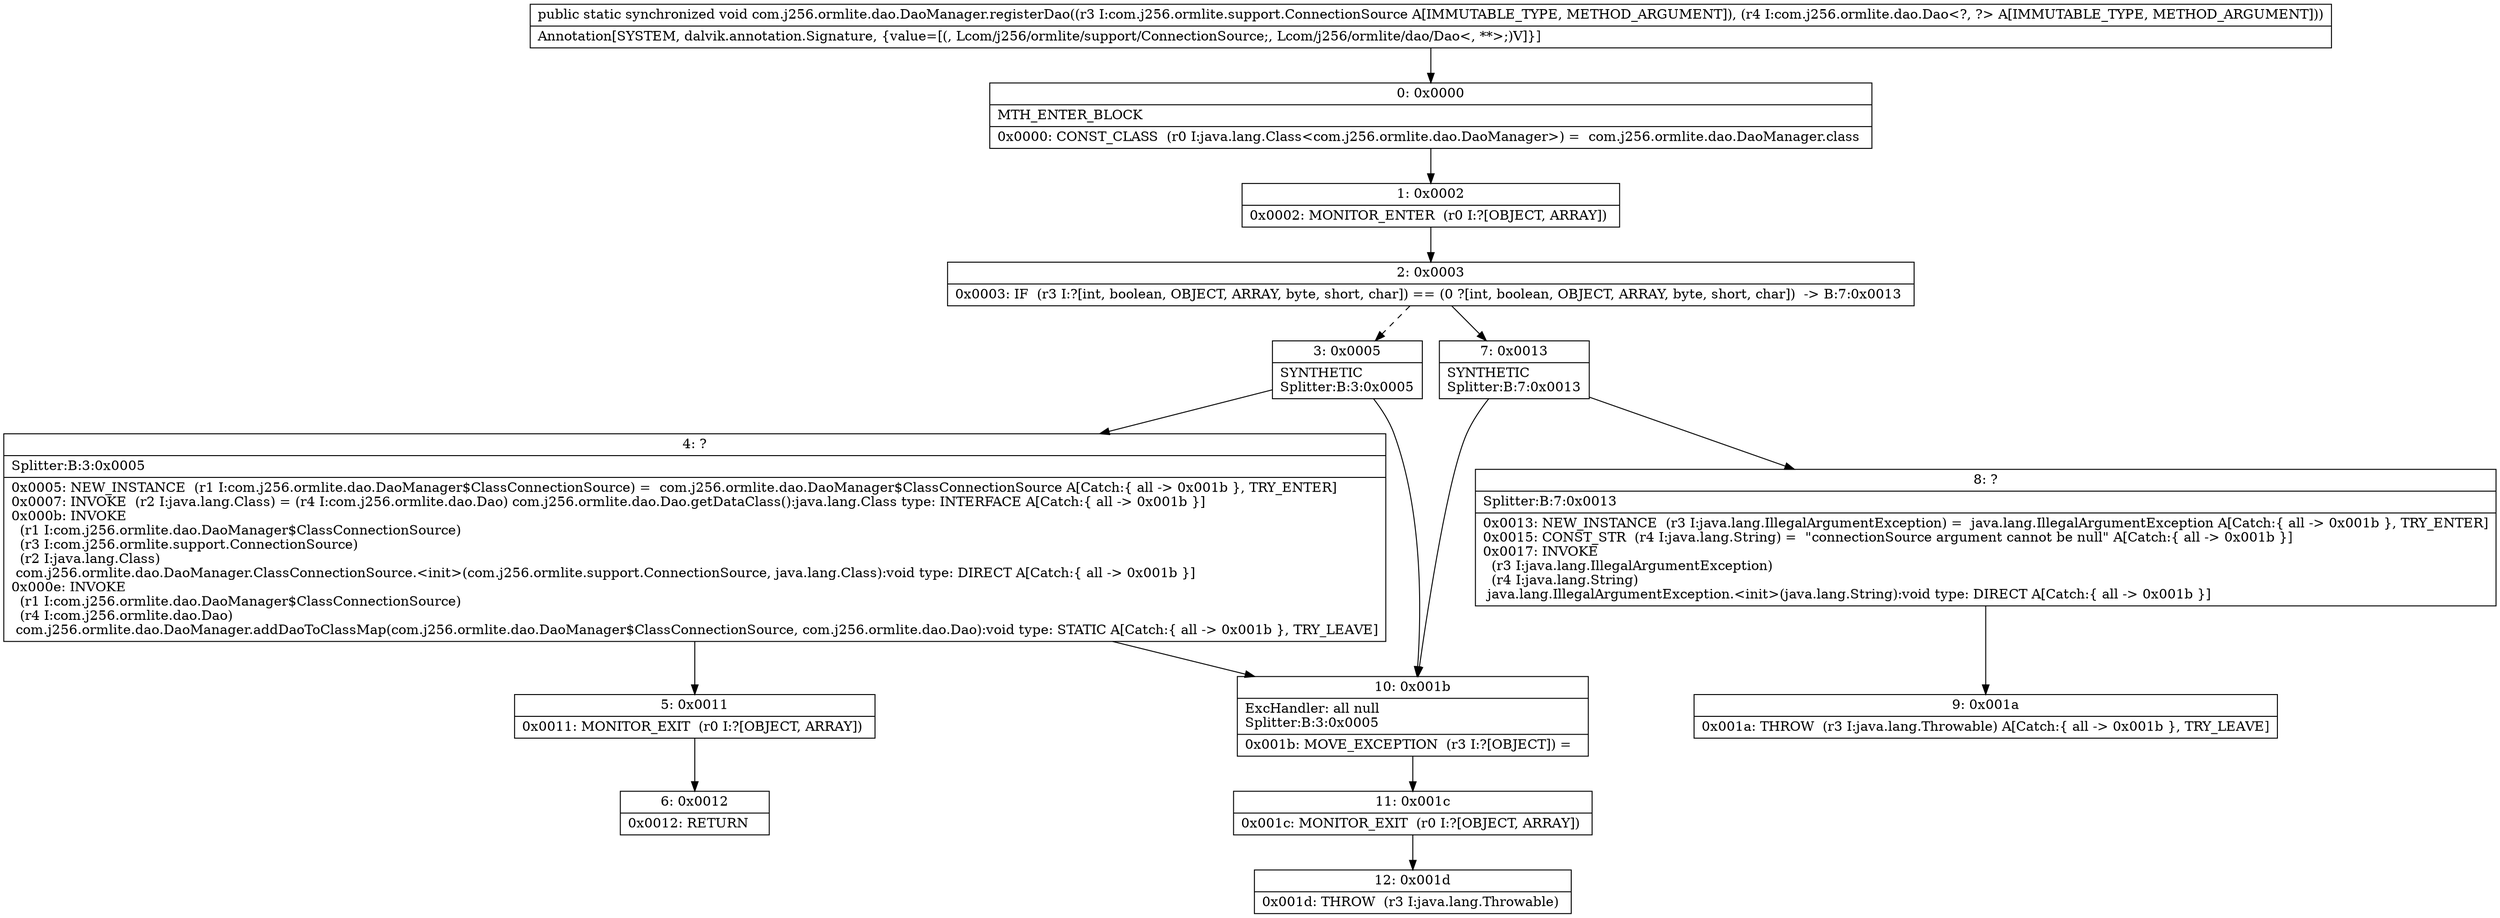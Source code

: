 digraph "CFG forcom.j256.ormlite.dao.DaoManager.registerDao(Lcom\/j256\/ormlite\/support\/ConnectionSource;Lcom\/j256\/ormlite\/dao\/Dao;)V" {
Node_0 [shape=record,label="{0\:\ 0x0000|MTH_ENTER_BLOCK\l|0x0000: CONST_CLASS  (r0 I:java.lang.Class\<com.j256.ormlite.dao.DaoManager\>) =  com.j256.ormlite.dao.DaoManager.class \l}"];
Node_1 [shape=record,label="{1\:\ 0x0002|0x0002: MONITOR_ENTER  (r0 I:?[OBJECT, ARRAY]) \l}"];
Node_2 [shape=record,label="{2\:\ 0x0003|0x0003: IF  (r3 I:?[int, boolean, OBJECT, ARRAY, byte, short, char]) == (0 ?[int, boolean, OBJECT, ARRAY, byte, short, char])  \-\> B:7:0x0013 \l}"];
Node_3 [shape=record,label="{3\:\ 0x0005|SYNTHETIC\lSplitter:B:3:0x0005\l}"];
Node_4 [shape=record,label="{4\:\ ?|Splitter:B:3:0x0005\l|0x0005: NEW_INSTANCE  (r1 I:com.j256.ormlite.dao.DaoManager$ClassConnectionSource) =  com.j256.ormlite.dao.DaoManager$ClassConnectionSource A[Catch:\{ all \-\> 0x001b \}, TRY_ENTER]\l0x0007: INVOKE  (r2 I:java.lang.Class) = (r4 I:com.j256.ormlite.dao.Dao) com.j256.ormlite.dao.Dao.getDataClass():java.lang.Class type: INTERFACE A[Catch:\{ all \-\> 0x001b \}]\l0x000b: INVOKE  \l  (r1 I:com.j256.ormlite.dao.DaoManager$ClassConnectionSource)\l  (r3 I:com.j256.ormlite.support.ConnectionSource)\l  (r2 I:java.lang.Class)\l com.j256.ormlite.dao.DaoManager.ClassConnectionSource.\<init\>(com.j256.ormlite.support.ConnectionSource, java.lang.Class):void type: DIRECT A[Catch:\{ all \-\> 0x001b \}]\l0x000e: INVOKE  \l  (r1 I:com.j256.ormlite.dao.DaoManager$ClassConnectionSource)\l  (r4 I:com.j256.ormlite.dao.Dao)\l com.j256.ormlite.dao.DaoManager.addDaoToClassMap(com.j256.ormlite.dao.DaoManager$ClassConnectionSource, com.j256.ormlite.dao.Dao):void type: STATIC A[Catch:\{ all \-\> 0x001b \}, TRY_LEAVE]\l}"];
Node_5 [shape=record,label="{5\:\ 0x0011|0x0011: MONITOR_EXIT  (r0 I:?[OBJECT, ARRAY]) \l}"];
Node_6 [shape=record,label="{6\:\ 0x0012|0x0012: RETURN   \l}"];
Node_7 [shape=record,label="{7\:\ 0x0013|SYNTHETIC\lSplitter:B:7:0x0013\l}"];
Node_8 [shape=record,label="{8\:\ ?|Splitter:B:7:0x0013\l|0x0013: NEW_INSTANCE  (r3 I:java.lang.IllegalArgumentException) =  java.lang.IllegalArgumentException A[Catch:\{ all \-\> 0x001b \}, TRY_ENTER]\l0x0015: CONST_STR  (r4 I:java.lang.String) =  \"connectionSource argument cannot be null\" A[Catch:\{ all \-\> 0x001b \}]\l0x0017: INVOKE  \l  (r3 I:java.lang.IllegalArgumentException)\l  (r4 I:java.lang.String)\l java.lang.IllegalArgumentException.\<init\>(java.lang.String):void type: DIRECT A[Catch:\{ all \-\> 0x001b \}]\l}"];
Node_9 [shape=record,label="{9\:\ 0x001a|0x001a: THROW  (r3 I:java.lang.Throwable) A[Catch:\{ all \-\> 0x001b \}, TRY_LEAVE]\l}"];
Node_10 [shape=record,label="{10\:\ 0x001b|ExcHandler: all null\lSplitter:B:3:0x0005\l|0x001b: MOVE_EXCEPTION  (r3 I:?[OBJECT]) =  \l}"];
Node_11 [shape=record,label="{11\:\ 0x001c|0x001c: MONITOR_EXIT  (r0 I:?[OBJECT, ARRAY]) \l}"];
Node_12 [shape=record,label="{12\:\ 0x001d|0x001d: THROW  (r3 I:java.lang.Throwable) \l}"];
MethodNode[shape=record,label="{public static synchronized void com.j256.ormlite.dao.DaoManager.registerDao((r3 I:com.j256.ormlite.support.ConnectionSource A[IMMUTABLE_TYPE, METHOD_ARGUMENT]), (r4 I:com.j256.ormlite.dao.Dao\<?, ?\> A[IMMUTABLE_TYPE, METHOD_ARGUMENT]))  | Annotation[SYSTEM, dalvik.annotation.Signature, \{value=[(, Lcom\/j256\/ormlite\/support\/ConnectionSource;, Lcom\/j256\/ormlite\/dao\/Dao\<, **\>;)V]\}]\l}"];
MethodNode -> Node_0;
Node_0 -> Node_1;
Node_1 -> Node_2;
Node_2 -> Node_3[style=dashed];
Node_2 -> Node_7;
Node_3 -> Node_4;
Node_3 -> Node_10;
Node_4 -> Node_5;
Node_4 -> Node_10;
Node_5 -> Node_6;
Node_7 -> Node_8;
Node_7 -> Node_10;
Node_8 -> Node_9;
Node_10 -> Node_11;
Node_11 -> Node_12;
}

